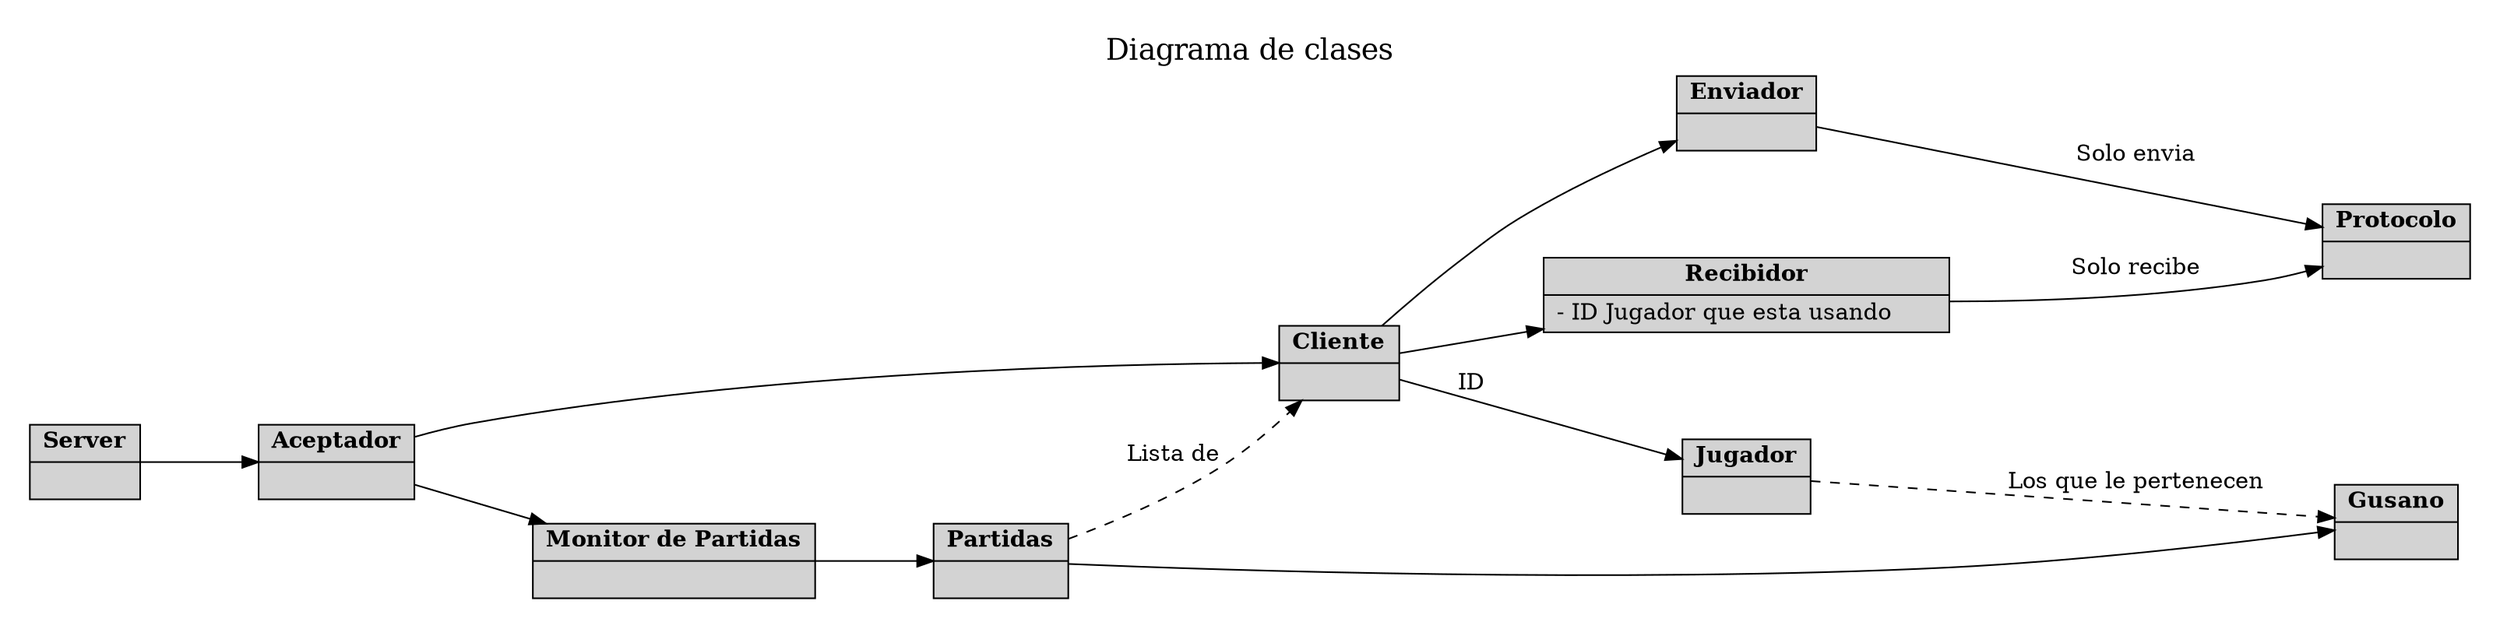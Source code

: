 digraph uml {
    

graph [
       label = "Diagrama de clases",
       labelloc = "t",
       labeljust = "c",
       fontsize = 18,
       rankdir = LR,
       margin = 0.2,
       splines = spline,
       ranksep = 1.0,
       nodesep = 0.9
       layout = dot
       ]

node [
      style = "solid,filled",
      labelloc="t";
      shape=record
      ]

server[label = <
       <b>Server</b>|
       >]

aceptador[label = <
       <b>Aceptador</b>|
       >]

cliente[label = <
       <b>Cliente</b>|
       >]

enviador[label = <
       <b>Enviador</b>|
       >]

recibidor[label = <
       <b>Recibidor</b>|
       - ID Jugador que esta usando
       >]

protocolo[label = <
       <b>Protocolo</b>|
       >]

jugador[label = <
       <b>Jugador</b>|
       >]

monitorPartidas[label = <
       <b>Monitor de Partidas</b>|
       >]

partidas[label = <
       <b>Partidas</b>|
       >]

gusano[label = <
       <b>Gusano</b>|
       >]

server->aceptador
aceptador->cliente
cliente->enviador
cliente->recibidor
enviador->protocolo [label = "Solo envia"]
recibidor->protocolo [label = "Solo recibe"]
cliente->jugador [label = ID]

aceptador->monitorPartidas
monitorPartidas->partidas

partidas->cliente [label = "Lista de", style = dashed ]
partidas->gusano

jugador->gusano [label = "Los que le pertenecen", style = dashed ]
}

# ID
# n gusanos
# vida, pos, direccion, arma en mano

# std::map
# id: lista<Gusano> 
